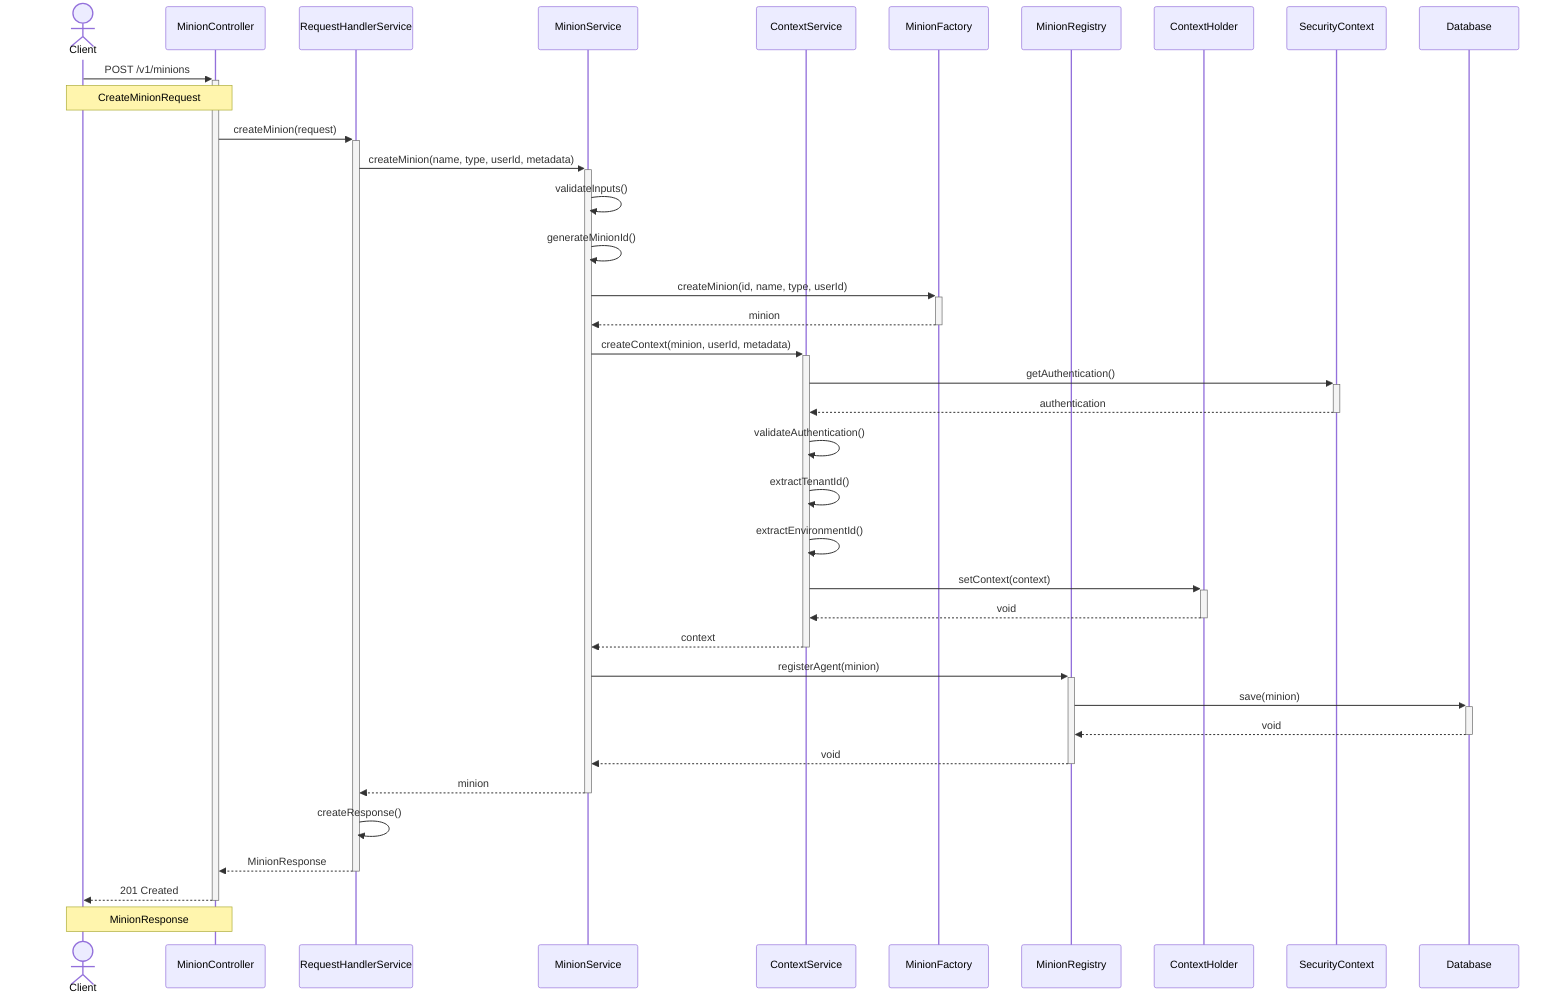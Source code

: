 sequenceDiagram
    actor Client
    participant MC as MinionController
    participant RHS as RequestHandlerService
    participant MS as MinionService
    participant CS as ContextService
    participant MF as MinionFactory
    participant MR as MinionRegistry
    participant CH as ContextHolder
    participant SC as SecurityContext
    participant DB as Database

    Client->>+MC: POST /v1/minions
    Note over Client,MC: CreateMinionRequest

    MC->>+RHS: createMinion(request)

    RHS->>+MS: createMinion(name, type, userId, metadata)

    MS->>MS: validateInputs()
    MS->>MS: generateMinionId()

    MS->>+MF: createMinion(id, name, type, userId)
    MF-->>-MS: minion

    MS->>+CS: createContext(minion, userId, metadata)

    CS->>+SC: getAuthentication()
    SC-->>-CS: authentication

    CS->>CS: validateAuthentication()
    CS->>CS: extractTenantId()
    CS->>CS: extractEnvironmentId()

    CS->>+CH: setContext(context)
    CH-->>-CS: void

    CS-->>-MS: context

    MS->>+MR: registerAgent(minion)
    MR->>+DB: save(minion)
    DB-->>-MR: void
    MR-->>-MS: void

    MS-->>-RHS: minion

    RHS->>RHS: createResponse()
    RHS-->>-MC: MinionResponse

    MC-->>-Client: 201 Created
    Note over Client,MC: MinionResponse